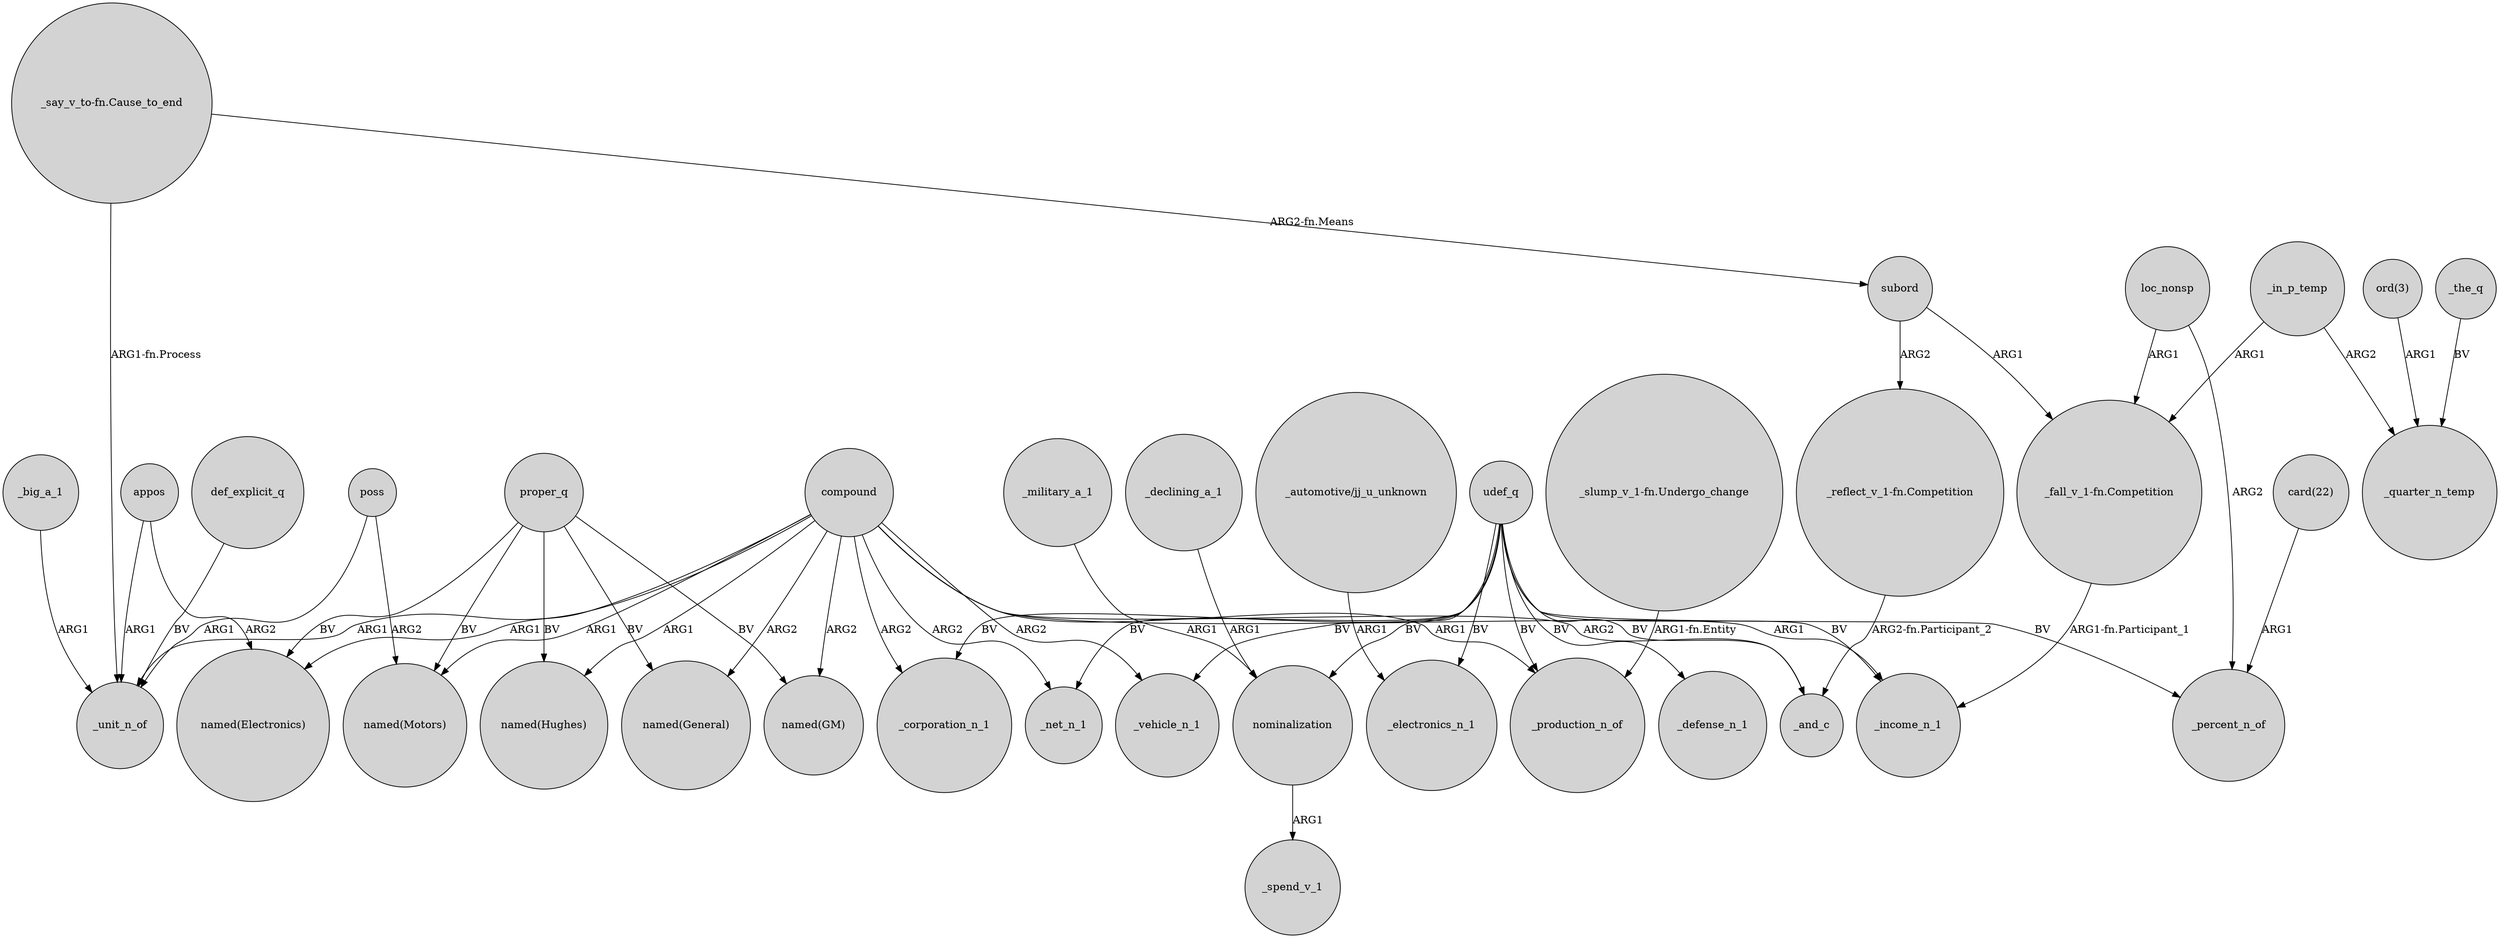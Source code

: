 digraph {
	node [shape=circle style=filled]
	proper_q -> "named(Electronics)" [label=BV]
	"_say_v_to-fn.Cause_to_end" -> _unit_n_of [label="ARG1-fn.Process"]
	appos -> _unit_n_of [label=ARG1]
	_in_p_temp -> _quarter_n_temp [label=ARG2]
	appos -> "named(Electronics)" [label=ARG2]
	compound -> _net_n_1 [label=ARG2]
	"ord(3)" -> _quarter_n_temp [label=ARG1]
	"_automotive/jj_u_unknown" -> _electronics_n_1 [label=ARG1]
	compound -> "named(Electronics)" [label=ARG1]
	udef_q -> _income_n_1 [label=BV]
	_the_q -> _quarter_n_temp [label=BV]
	loc_nonsp -> "_fall_v_1-fn.Competition" [label=ARG1]
	udef_q -> nominalization [label=BV]
	proper_q -> "named(GM)" [label=BV]
	udef_q -> _electronics_n_1 [label=BV]
	_declining_a_1 -> nominalization [label=ARG1]
	proper_q -> "named(Hughes)" [label=BV]
	"_fall_v_1-fn.Competition" -> _income_n_1 [label="ARG1-fn.Participant_1"]
	_military_a_1 -> nominalization [label=ARG1]
	"_say_v_to-fn.Cause_to_end" -> subord [label="ARG2-fn.Means"]
	udef_q -> _defense_n_1 [label=BV]
	udef_q -> _and_c [label=BV]
	compound -> _and_c [label=ARG2]
	nominalization -> _spend_v_1 [label=ARG1]
	"_reflect_v_1-fn.Competition" -> _and_c [label="ARG2-fn.Participant_2"]
	compound -> "named(GM)" [label=ARG2]
	compound -> "named(Motors)" [label=ARG1]
	def_explicit_q -> _unit_n_of [label=BV]
	compound -> _income_n_1 [label=ARG1]
	udef_q -> _vehicle_n_1 [label=BV]
	udef_q -> _percent_n_of [label=BV]
	subord -> "_fall_v_1-fn.Competition" [label=ARG1]
	udef_q -> _net_n_1 [label=BV]
	proper_q -> "named(General)" [label=BV]
	compound -> _corporation_n_1 [label=ARG2]
	"_slump_v_1-fn.Undergo_change" -> _production_n_of [label="ARG1-fn.Entity"]
	_big_a_1 -> _unit_n_of [label=ARG1]
	udef_q -> _corporation_n_1 [label=BV]
	_in_p_temp -> "_fall_v_1-fn.Competition" [label=ARG1]
	compound -> _vehicle_n_1 [label=ARG2]
	compound -> _unit_n_of [label=ARG1]
	poss -> _unit_n_of [label=ARG1]
	compound -> "named(Hughes)" [label=ARG1]
	poss -> "named(Motors)" [label=ARG2]
	subord -> "_reflect_v_1-fn.Competition" [label=ARG2]
	proper_q -> "named(Motors)" [label=BV]
	"card(22)" -> _percent_n_of [label=ARG1]
	udef_q -> _production_n_of [label=BV]
	compound -> "named(General)" [label=ARG2]
	compound -> _production_n_of [label=ARG1]
	loc_nonsp -> _percent_n_of [label=ARG2]
}
